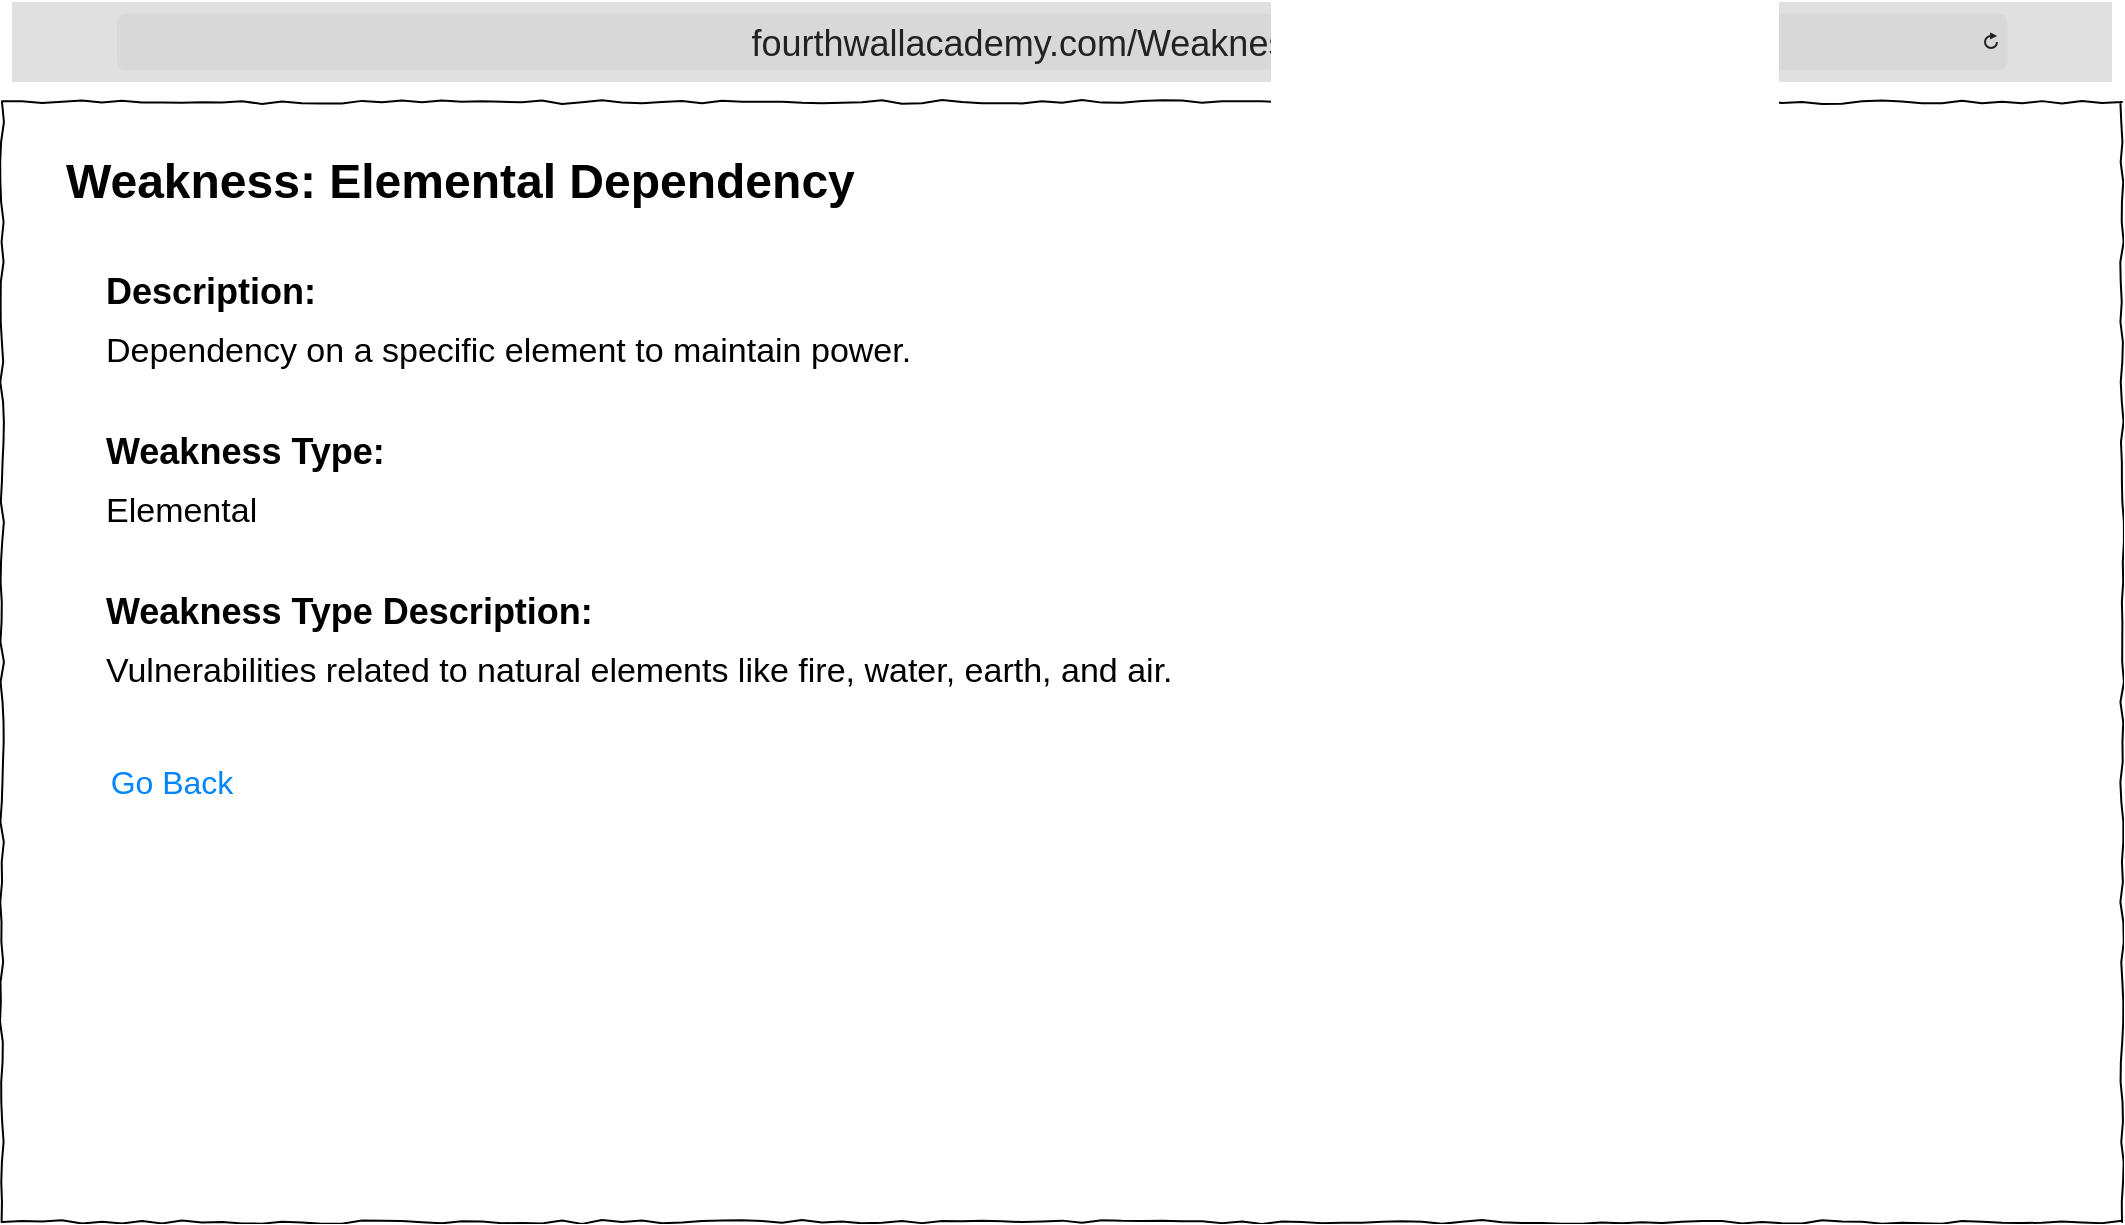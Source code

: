 <mxfile version="26.0.1">
  <diagram name="Page-1" id="03018318-947c-dd8e-b7a3-06fadd420f32">
    <mxGraphModel dx="3354" dy="1258" grid="1" gridSize="10" guides="1" tooltips="1" connect="1" arrows="1" fold="1" page="1" pageScale="1" pageWidth="1100" pageHeight="850" background="none" math="0" shadow="0">
      <root>
        <mxCell id="0" />
        <mxCell id="1" parent="0" />
        <mxCell id="677b7b8949515195-1" value="" style="whiteSpace=wrap;html=1;rounded=0;shadow=0;labelBackgroundColor=none;strokeColor=#000000;strokeWidth=1;fillColor=none;fontFamily=Verdana;fontSize=12;fontColor=#000000;align=center;comic=1;" parent="1" vertex="1">
          <mxGeometry x="20" y="70" width="1060" height="560" as="geometry" />
        </mxCell>
        <mxCell id="LmwmgGfayQPv5SeDVGtm-13" value="Go Back" style="html=1;shadow=0;dashed=0;shape=mxgraph.bootstrap.rrect;rSize=5;strokeColor=none;strokeWidth=1;fillColor=none;fontColor=#0085FC;whiteSpace=wrap;align=center;verticalAlign=middle;spacingLeft=0;fontStyle=0;fontSize=16;spacing=5;" parent="1" vertex="1">
          <mxGeometry x="60" y="390" width="90" height="40" as="geometry" />
        </mxCell>
        <mxCell id="LmwmgGfayQPv5SeDVGtm-14" value="&lt;font style=&quot;font-size: 18px;&quot;&gt;fourthwallacademy.com/Weaknesses/1&lt;/font&gt;" style="html=1;strokeWidth=1;shadow=0;dashed=0;shape=mxgraph.ios7ui.url;fillColor=#e0e0e0;strokeColor=#c0c0c0;buttonText=;strokeColor2=#222222;fontColor=#222222;fontSize=8;spacingTop=2;align=center;whiteSpace=wrap;" parent="1" vertex="1">
          <mxGeometry x="25" y="20" width="1050" height="40" as="geometry" />
        </mxCell>
        <mxCell id="yyuM_Z-W85GqfefdKvoD-3" value="Weakness: Elemental Dependency" style="text;strokeColor=none;fillColor=none;html=1;fontSize=24;fontStyle=1;verticalAlign=middle;align=left;" parent="1" vertex="1">
          <mxGeometry x="50" y="90" width="490" height="40" as="geometry" />
        </mxCell>
        <mxCell id="uf5XucCRE3hMxo9ocxFI-7" value="&lt;font style=&quot;font-size: 17px;&quot;&gt;Dependency on a specific element to maintain power.&lt;/font&gt;" style="text;html=1;align=left;verticalAlign=middle;whiteSpace=wrap;rounded=0;" parent="1" vertex="1">
          <mxGeometry x="70" y="180" width="480" height="30" as="geometry" />
        </mxCell>
        <mxCell id="uf5XucCRE3hMxo9ocxFI-8" value="&lt;font style=&quot;font-size: 18px;&quot;&gt;&lt;b&gt;Description:&lt;/b&gt;&lt;/font&gt;" style="text;html=1;align=left;verticalAlign=middle;whiteSpace=wrap;rounded=0;" parent="1" vertex="1">
          <mxGeometry x="70" y="150" width="110" height="30" as="geometry" />
        </mxCell>
        <mxCell id="uf5XucCRE3hMxo9ocxFI-9" value="&lt;font style=&quot;font-size: 18px;&quot;&gt;&lt;b&gt;Weakness Type:&lt;/b&gt;&lt;/font&gt;" style="text;html=1;align=left;verticalAlign=middle;whiteSpace=wrap;rounded=0;" parent="1" vertex="1">
          <mxGeometry x="70" y="230" width="180" height="30" as="geometry" />
        </mxCell>
        <mxCell id="uf5XucCRE3hMxo9ocxFI-10" value="&lt;font style=&quot;font-size: 17px;&quot;&gt;Elemental&lt;/font&gt;" style="text;html=1;align=left;verticalAlign=middle;whiteSpace=wrap;rounded=0;" parent="1" vertex="1">
          <mxGeometry x="70" y="260" width="480" height="30" as="geometry" />
        </mxCell>
        <mxCell id="uf5XucCRE3hMxo9ocxFI-11" value="&lt;font style=&quot;font-size: 17px;&quot;&gt;Vulnerabilities related to natural elements like fire, water, earth, and air.&lt;/font&gt;" style="text;html=1;align=left;verticalAlign=middle;whiteSpace=wrap;rounded=0;" parent="1" vertex="1">
          <mxGeometry x="70" y="340" width="930" height="30" as="geometry" />
        </mxCell>
        <mxCell id="uf5XucCRE3hMxo9ocxFI-12" value="&lt;font style=&quot;font-size: 18px;&quot;&gt;&lt;b&gt;Weakness Type Description:&lt;/b&gt;&lt;/font&gt;" style="text;html=1;align=left;verticalAlign=middle;whiteSpace=wrap;rounded=0;" parent="1" vertex="1">
          <mxGeometry x="70" y="310" width="290" height="30" as="geometry" />
        </mxCell>
      </root>
    </mxGraphModel>
  </diagram>
</mxfile>
